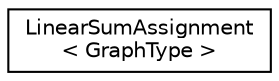digraph "Graphical Class Hierarchy"
{
 // LATEX_PDF_SIZE
  edge [fontname="Helvetica",fontsize="10",labelfontname="Helvetica",labelfontsize="10"];
  node [fontname="Helvetica",fontsize="10",shape=record];
  rankdir="LR";
  Node0 [label="LinearSumAssignment\l\< GraphType \>",height=0.2,width=0.4,color="black", fillcolor="white", style="filled",URL="$classoperations__research_1_1_linear_sum_assignment.html",tooltip=" "];
}
